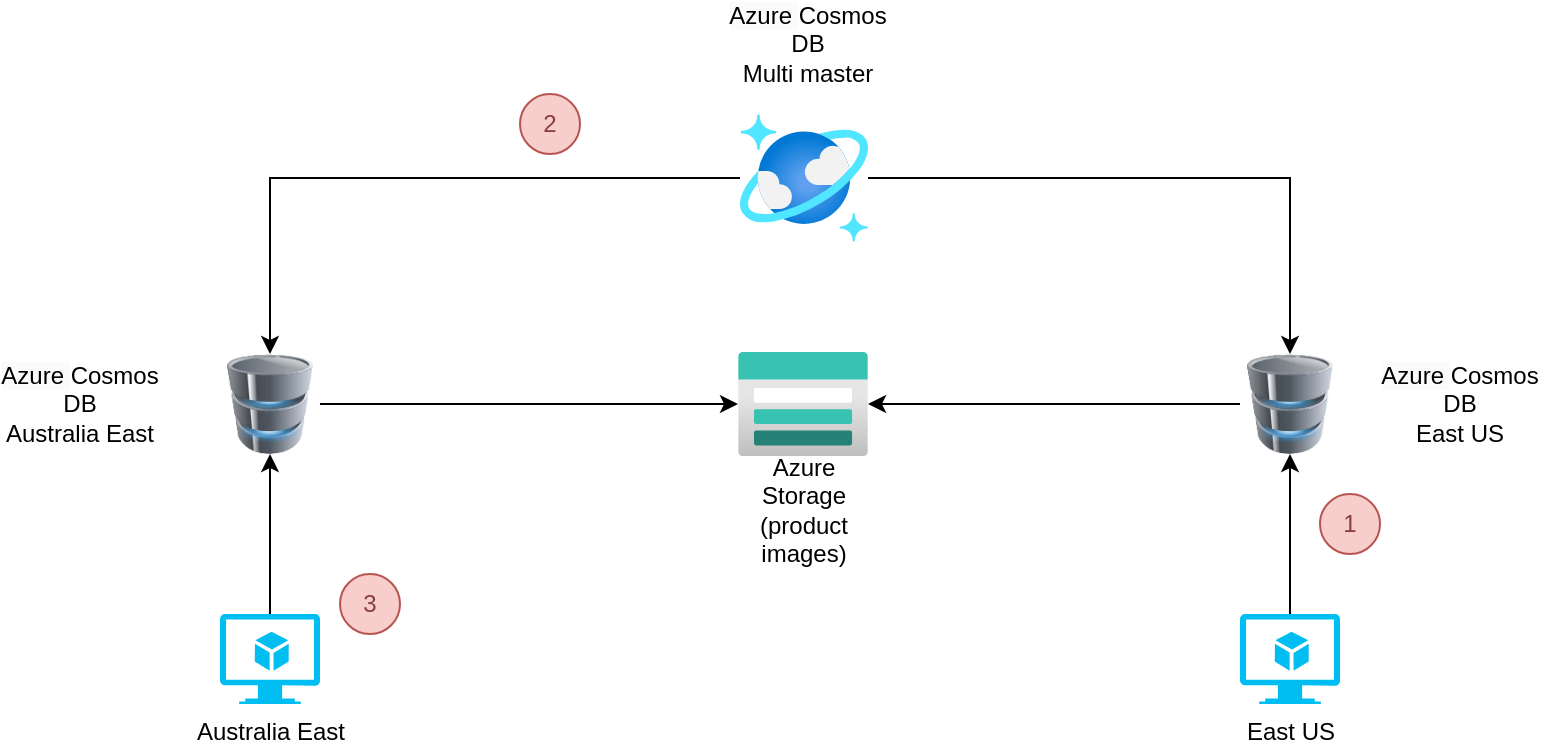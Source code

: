 <mxfile version="26.0.14">
  <diagram id="WI9T0HZ2pTsCkuznbFz-" name="Page-1">
    <mxGraphModel dx="1512" dy="990" grid="0" gridSize="10" guides="1" tooltips="1" connect="1" arrows="1" fold="1" page="1" pageScale="1" pageWidth="1169" pageHeight="827" math="0" shadow="0">
      <root>
        <mxCell id="0" />
        <mxCell id="1" parent="0" />
        <mxCell id="PavSUfwos_jAast6xKNJ-12" style="edgeStyle=orthogonalEdgeStyle;rounded=0;orthogonalLoop=1;jettySize=auto;html=1;entryX=0.5;entryY=1;entryDx=0;entryDy=0;" parent="1" source="PavSUfwos_jAast6xKNJ-1" target="PavSUfwos_jAast6xKNJ-7" edge="1">
          <mxGeometry relative="1" as="geometry">
            <mxPoint x="225" y="290" as="targetPoint" />
          </mxGeometry>
        </mxCell>
        <mxCell id="PavSUfwos_jAast6xKNJ-1" value="Australia East" style="verticalLabelPosition=bottom;html=1;verticalAlign=top;align=center;strokeColor=none;fillColor=#00BEF2;shape=mxgraph.azure.virtual_machine_feature;pointerEvents=1;" parent="1" vertex="1">
          <mxGeometry x="200" y="330" width="50" height="45" as="geometry" />
        </mxCell>
        <mxCell id="PavSUfwos_jAast6xKNJ-13" style="edgeStyle=orthogonalEdgeStyle;rounded=0;orthogonalLoop=1;jettySize=auto;html=1;" parent="1" source="PavSUfwos_jAast6xKNJ-2" target="PavSUfwos_jAast6xKNJ-8" edge="1">
          <mxGeometry relative="1" as="geometry">
            <mxPoint x="735" y="300" as="targetPoint" />
          </mxGeometry>
        </mxCell>
        <mxCell id="PavSUfwos_jAast6xKNJ-2" value="East US" style="verticalLabelPosition=bottom;html=1;verticalAlign=top;align=center;strokeColor=none;fillColor=#00BEF2;shape=mxgraph.azure.virtual_machine_feature;pointerEvents=1;" parent="1" vertex="1">
          <mxGeometry x="710" y="330" width="50" height="45" as="geometry" />
        </mxCell>
        <mxCell id="PavSUfwos_jAast6xKNJ-9" style="edgeStyle=orthogonalEdgeStyle;rounded=0;orthogonalLoop=1;jettySize=auto;html=1;entryX=0.5;entryY=0;entryDx=0;entryDy=0;" parent="1" source="PavSUfwos_jAast6xKNJ-3" target="PavSUfwos_jAast6xKNJ-7" edge="1">
          <mxGeometry relative="1" as="geometry" />
        </mxCell>
        <mxCell id="PavSUfwos_jAast6xKNJ-10" style="edgeStyle=orthogonalEdgeStyle;rounded=0;orthogonalLoop=1;jettySize=auto;html=1;entryX=0.5;entryY=0;entryDx=0;entryDy=0;" parent="1" source="PavSUfwos_jAast6xKNJ-3" target="PavSUfwos_jAast6xKNJ-8" edge="1">
          <mxGeometry relative="1" as="geometry" />
        </mxCell>
        <mxCell id="PavSUfwos_jAast6xKNJ-3" value="" style="image;aspect=fixed;html=1;points=[];align=center;fontSize=12;image=img/lib/azure2/databases/Azure_Cosmos_DB.svg;" parent="1" vertex="1">
          <mxGeometry x="460" y="80" width="64" height="64" as="geometry" />
        </mxCell>
        <mxCell id="vCHTg8LjwxLt8AdxP6wa-2" style="edgeStyle=orthogonalEdgeStyle;rounded=0;orthogonalLoop=1;jettySize=auto;html=1;exitX=1;exitY=0.5;exitDx=0;exitDy=0;" edge="1" parent="1" source="PavSUfwos_jAast6xKNJ-7" target="vCHTg8LjwxLt8AdxP6wa-1">
          <mxGeometry relative="1" as="geometry" />
        </mxCell>
        <mxCell id="PavSUfwos_jAast6xKNJ-7" value="" style="image;html=1;image=img/lib/clip_art/computers/Database_128x128.png" parent="1" vertex="1">
          <mxGeometry x="200" y="200" width="50" height="50" as="geometry" />
        </mxCell>
        <mxCell id="vCHTg8LjwxLt8AdxP6wa-3" style="edgeStyle=orthogonalEdgeStyle;rounded=0;orthogonalLoop=1;jettySize=auto;html=1;" edge="1" parent="1" source="PavSUfwos_jAast6xKNJ-8" target="vCHTg8LjwxLt8AdxP6wa-1">
          <mxGeometry relative="1" as="geometry" />
        </mxCell>
        <mxCell id="PavSUfwos_jAast6xKNJ-8" value="" style="image;html=1;image=img/lib/clip_art/computers/Database_128x128.png" parent="1" vertex="1">
          <mxGeometry x="710" y="200" width="50" height="50" as="geometry" />
        </mxCell>
        <mxCell id="PavSUfwos_jAast6xKNJ-14" value="&lt;span style=&quot;text-wrap-mode: nowrap; background-color: rgb(255, 255, 255);&quot;&gt;&lt;span style=&quot;background-color: rgb(251, 251, 251);&quot;&gt;Azure&amp;nbsp;&lt;/span&gt;Cosmos DB&lt;/span&gt;&lt;div style=&quot;text-wrap-mode: nowrap;&quot;&gt;East US&lt;/div&gt;" style="text;strokeColor=none;align=center;fillColor=none;html=1;verticalAlign=middle;whiteSpace=wrap;rounded=0;" parent="1" vertex="1">
          <mxGeometry x="790" y="210" width="60" height="30" as="geometry" />
        </mxCell>
        <mxCell id="PavSUfwos_jAast6xKNJ-16" value="&lt;span style=&quot;text-wrap-mode: nowrap; background-color: rgb(255, 255, 255);&quot;&gt;&lt;span style=&quot;background-color: rgb(251, 251, 251);&quot;&gt;Azure&amp;nbsp;&lt;/span&gt;Cosmos DB&lt;/span&gt;&lt;div style=&quot;text-wrap-mode: nowrap;&quot;&gt;Australia East&lt;/div&gt;" style="text;strokeColor=none;align=center;fillColor=none;html=1;verticalAlign=middle;whiteSpace=wrap;rounded=0;" parent="1" vertex="1">
          <mxGeometry x="100" y="210" width="60" height="30" as="geometry" />
        </mxCell>
        <mxCell id="PavSUfwos_jAast6xKNJ-18" value="1" style="ellipse;whiteSpace=wrap;html=1;aspect=fixed;fillColor=#f8cecc;strokeColor=#b85450;fontColor=light-dark(#883f3f, #ededed);" parent="1" vertex="1">
          <mxGeometry x="750" y="270" width="30" height="30" as="geometry" />
        </mxCell>
        <mxCell id="PavSUfwos_jAast6xKNJ-19" value="2" style="ellipse;whiteSpace=wrap;html=1;aspect=fixed;fillColor=#f8cecc;strokeColor=#b85450;fontColor=light-dark(#883f3f, #ededed);" parent="1" vertex="1">
          <mxGeometry x="350" y="70" width="30" height="30" as="geometry" />
        </mxCell>
        <mxCell id="PavSUfwos_jAast6xKNJ-20" value="3" style="ellipse;whiteSpace=wrap;html=1;aspect=fixed;fillColor=#f8cecc;strokeColor=#b85450;fontColor=light-dark(#883f3f, #ededed);" parent="1" vertex="1">
          <mxGeometry x="260" y="310" width="30" height="30" as="geometry" />
        </mxCell>
        <mxCell id="PavSUfwos_jAast6xKNJ-22" value="&lt;span style=&quot;text-wrap-mode: nowrap; background-color: rgb(255, 255, 255);&quot;&gt;&lt;span style=&quot;background-color: rgb(251, 251, 251);&quot;&gt;Azure&amp;nbsp;&lt;/span&gt;Cosmos DB&lt;/span&gt;&lt;div style=&quot;text-wrap-mode: nowrap;&quot;&gt;Multi master&lt;/div&gt;" style="text;strokeColor=none;align=center;fillColor=none;html=1;verticalAlign=middle;whiteSpace=wrap;rounded=0;" parent="1" vertex="1">
          <mxGeometry x="464" y="30" width="60" height="30" as="geometry" />
        </mxCell>
        <mxCell id="vCHTg8LjwxLt8AdxP6wa-1" value="" style="image;aspect=fixed;html=1;points=[];align=center;fontSize=12;image=img/lib/azure2/storage/Storage_Accounts.svg;" vertex="1" parent="1">
          <mxGeometry x="459" y="199" width="65" height="52" as="geometry" />
        </mxCell>
        <mxCell id="vCHTg8LjwxLt8AdxP6wa-4" value="&lt;span style=&quot;text-wrap-mode: nowrap;&quot;&gt;Azure Storage&lt;/span&gt;&lt;div&gt;&lt;span style=&quot;text-wrap-mode: nowrap;&quot;&gt;(product images)&lt;/span&gt;&lt;/div&gt;" style="text;strokeColor=none;align=center;fillColor=none;html=1;verticalAlign=middle;whiteSpace=wrap;rounded=0;" vertex="1" parent="1">
          <mxGeometry x="462" y="263" width="60" height="30" as="geometry" />
        </mxCell>
      </root>
    </mxGraphModel>
  </diagram>
</mxfile>
